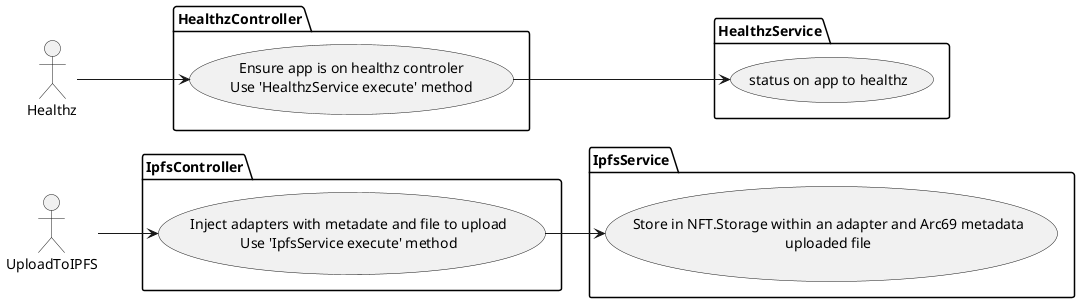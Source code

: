 @startuml useCases
left to right direction

actor UploadToIPFS as utipfs
package IpfsController {
  usecase IpfsControllerUC as "Inject adapters with metadate and file to upload
  Use 'IpfsService execute' method"
}
package IpfsService {
  usecase IpfsServiceUC as "Store in NFT.Storage within an adapter and Arc69 metadata
  uploaded file"
}
utipfs --> IpfsControllerUC
IpfsControllerUC --> IpfsServiceUC

actor Healthz as healthz
package HealthzController {
  usecase HealthzControllerUC as "Ensure app is on healthz controler
  Use 'HealthzService execute' method"
}
package HealthzService {
  usecase HealthzServiceUC as "status on app to healthz"
}
healthz --> HealthzControllerUC
HealthzControllerUC --> HealthzServiceUC
@enduml